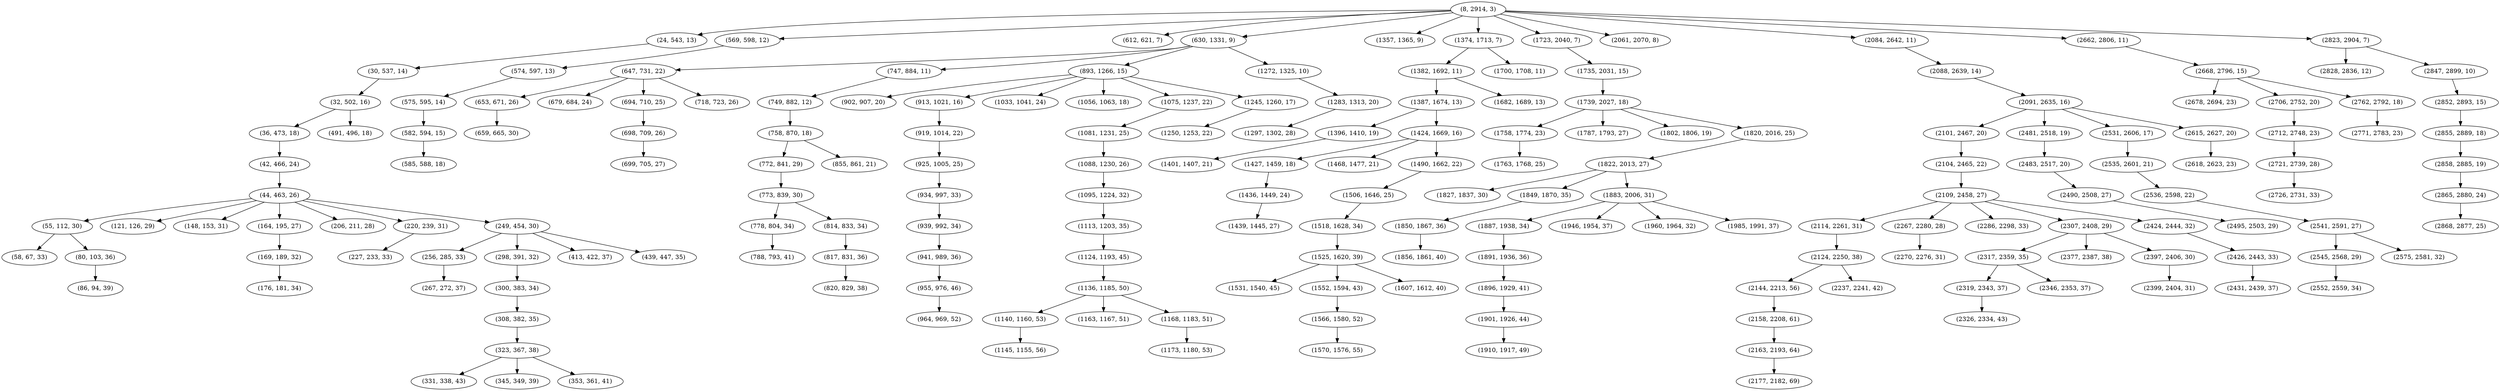 digraph tree {
    "(8, 2914, 3)";
    "(24, 543, 13)";
    "(30, 537, 14)";
    "(32, 502, 16)";
    "(36, 473, 18)";
    "(42, 466, 24)";
    "(44, 463, 26)";
    "(55, 112, 30)";
    "(58, 67, 33)";
    "(80, 103, 36)";
    "(86, 94, 39)";
    "(121, 126, 29)";
    "(148, 153, 31)";
    "(164, 195, 27)";
    "(169, 189, 32)";
    "(176, 181, 34)";
    "(206, 211, 28)";
    "(220, 239, 31)";
    "(227, 233, 33)";
    "(249, 454, 30)";
    "(256, 285, 33)";
    "(267, 272, 37)";
    "(298, 391, 32)";
    "(300, 383, 34)";
    "(308, 382, 35)";
    "(323, 367, 38)";
    "(331, 338, 43)";
    "(345, 349, 39)";
    "(353, 361, 41)";
    "(413, 422, 37)";
    "(439, 447, 35)";
    "(491, 496, 18)";
    "(569, 598, 12)";
    "(574, 597, 13)";
    "(575, 595, 14)";
    "(582, 594, 15)";
    "(585, 588, 18)";
    "(612, 621, 7)";
    "(630, 1331, 9)";
    "(647, 731, 22)";
    "(653, 671, 26)";
    "(659, 665, 30)";
    "(679, 684, 24)";
    "(694, 710, 25)";
    "(698, 709, 26)";
    "(699, 705, 27)";
    "(718, 723, 26)";
    "(747, 884, 11)";
    "(749, 882, 12)";
    "(758, 870, 18)";
    "(772, 841, 29)";
    "(773, 839, 30)";
    "(778, 804, 34)";
    "(788, 793, 41)";
    "(814, 833, 34)";
    "(817, 831, 36)";
    "(820, 829, 38)";
    "(855, 861, 21)";
    "(893, 1266, 15)";
    "(902, 907, 20)";
    "(913, 1021, 16)";
    "(919, 1014, 22)";
    "(925, 1005, 25)";
    "(934, 997, 33)";
    "(939, 992, 34)";
    "(941, 989, 36)";
    "(955, 976, 46)";
    "(964, 969, 52)";
    "(1033, 1041, 24)";
    "(1056, 1063, 18)";
    "(1075, 1237, 22)";
    "(1081, 1231, 25)";
    "(1088, 1230, 26)";
    "(1095, 1224, 32)";
    "(1113, 1203, 35)";
    "(1124, 1193, 45)";
    "(1136, 1185, 50)";
    "(1140, 1160, 53)";
    "(1145, 1155, 56)";
    "(1163, 1167, 51)";
    "(1168, 1183, 51)";
    "(1173, 1180, 53)";
    "(1245, 1260, 17)";
    "(1250, 1253, 22)";
    "(1272, 1325, 10)";
    "(1283, 1313, 20)";
    "(1297, 1302, 28)";
    "(1357, 1365, 9)";
    "(1374, 1713, 7)";
    "(1382, 1692, 11)";
    "(1387, 1674, 13)";
    "(1396, 1410, 19)";
    "(1401, 1407, 21)";
    "(1424, 1669, 16)";
    "(1427, 1459, 18)";
    "(1436, 1449, 24)";
    "(1439, 1445, 27)";
    "(1468, 1477, 21)";
    "(1490, 1662, 22)";
    "(1506, 1646, 25)";
    "(1518, 1628, 34)";
    "(1525, 1620, 39)";
    "(1531, 1540, 45)";
    "(1552, 1594, 43)";
    "(1566, 1580, 52)";
    "(1570, 1576, 55)";
    "(1607, 1612, 40)";
    "(1682, 1689, 13)";
    "(1700, 1708, 11)";
    "(1723, 2040, 7)";
    "(1735, 2031, 15)";
    "(1739, 2027, 18)";
    "(1758, 1774, 23)";
    "(1763, 1768, 25)";
    "(1787, 1793, 27)";
    "(1802, 1806, 19)";
    "(1820, 2016, 25)";
    "(1822, 2013, 27)";
    "(1827, 1837, 30)";
    "(1849, 1870, 35)";
    "(1850, 1867, 36)";
    "(1856, 1861, 40)";
    "(1883, 2006, 31)";
    "(1887, 1938, 34)";
    "(1891, 1936, 36)";
    "(1896, 1929, 41)";
    "(1901, 1926, 44)";
    "(1910, 1917, 49)";
    "(1946, 1954, 37)";
    "(1960, 1964, 32)";
    "(1985, 1991, 37)";
    "(2061, 2070, 8)";
    "(2084, 2642, 11)";
    "(2088, 2639, 14)";
    "(2091, 2635, 16)";
    "(2101, 2467, 20)";
    "(2104, 2465, 22)";
    "(2109, 2458, 27)";
    "(2114, 2261, 31)";
    "(2124, 2250, 38)";
    "(2144, 2213, 56)";
    "(2158, 2208, 61)";
    "(2163, 2193, 64)";
    "(2177, 2182, 69)";
    "(2237, 2241, 42)";
    "(2267, 2280, 28)";
    "(2270, 2276, 31)";
    "(2286, 2298, 33)";
    "(2307, 2408, 29)";
    "(2317, 2359, 35)";
    "(2319, 2343, 37)";
    "(2326, 2334, 43)";
    "(2346, 2353, 37)";
    "(2377, 2387, 38)";
    "(2397, 2406, 30)";
    "(2399, 2404, 31)";
    "(2424, 2444, 32)";
    "(2426, 2443, 33)";
    "(2431, 2439, 37)";
    "(2481, 2518, 19)";
    "(2483, 2517, 20)";
    "(2490, 2508, 27)";
    "(2495, 2503, 29)";
    "(2531, 2606, 17)";
    "(2535, 2601, 21)";
    "(2536, 2598, 22)";
    "(2541, 2591, 27)";
    "(2545, 2568, 29)";
    "(2552, 2559, 34)";
    "(2575, 2581, 32)";
    "(2615, 2627, 20)";
    "(2618, 2623, 23)";
    "(2662, 2806, 11)";
    "(2668, 2796, 15)";
    "(2678, 2694, 23)";
    "(2706, 2752, 20)";
    "(2712, 2748, 23)";
    "(2721, 2739, 28)";
    "(2726, 2731, 33)";
    "(2762, 2792, 18)";
    "(2771, 2783, 23)";
    "(2823, 2904, 7)";
    "(2828, 2836, 12)";
    "(2847, 2899, 10)";
    "(2852, 2893, 15)";
    "(2855, 2889, 18)";
    "(2858, 2885, 19)";
    "(2865, 2880, 24)";
    "(2868, 2877, 25)";
    "(8, 2914, 3)" -> "(24, 543, 13)";
    "(8, 2914, 3)" -> "(569, 598, 12)";
    "(8, 2914, 3)" -> "(612, 621, 7)";
    "(8, 2914, 3)" -> "(630, 1331, 9)";
    "(8, 2914, 3)" -> "(1357, 1365, 9)";
    "(8, 2914, 3)" -> "(1374, 1713, 7)";
    "(8, 2914, 3)" -> "(1723, 2040, 7)";
    "(8, 2914, 3)" -> "(2061, 2070, 8)";
    "(8, 2914, 3)" -> "(2084, 2642, 11)";
    "(8, 2914, 3)" -> "(2662, 2806, 11)";
    "(8, 2914, 3)" -> "(2823, 2904, 7)";
    "(24, 543, 13)" -> "(30, 537, 14)";
    "(30, 537, 14)" -> "(32, 502, 16)";
    "(32, 502, 16)" -> "(36, 473, 18)";
    "(32, 502, 16)" -> "(491, 496, 18)";
    "(36, 473, 18)" -> "(42, 466, 24)";
    "(42, 466, 24)" -> "(44, 463, 26)";
    "(44, 463, 26)" -> "(55, 112, 30)";
    "(44, 463, 26)" -> "(121, 126, 29)";
    "(44, 463, 26)" -> "(148, 153, 31)";
    "(44, 463, 26)" -> "(164, 195, 27)";
    "(44, 463, 26)" -> "(206, 211, 28)";
    "(44, 463, 26)" -> "(220, 239, 31)";
    "(44, 463, 26)" -> "(249, 454, 30)";
    "(55, 112, 30)" -> "(58, 67, 33)";
    "(55, 112, 30)" -> "(80, 103, 36)";
    "(80, 103, 36)" -> "(86, 94, 39)";
    "(164, 195, 27)" -> "(169, 189, 32)";
    "(169, 189, 32)" -> "(176, 181, 34)";
    "(220, 239, 31)" -> "(227, 233, 33)";
    "(249, 454, 30)" -> "(256, 285, 33)";
    "(249, 454, 30)" -> "(298, 391, 32)";
    "(249, 454, 30)" -> "(413, 422, 37)";
    "(249, 454, 30)" -> "(439, 447, 35)";
    "(256, 285, 33)" -> "(267, 272, 37)";
    "(298, 391, 32)" -> "(300, 383, 34)";
    "(300, 383, 34)" -> "(308, 382, 35)";
    "(308, 382, 35)" -> "(323, 367, 38)";
    "(323, 367, 38)" -> "(331, 338, 43)";
    "(323, 367, 38)" -> "(345, 349, 39)";
    "(323, 367, 38)" -> "(353, 361, 41)";
    "(569, 598, 12)" -> "(574, 597, 13)";
    "(574, 597, 13)" -> "(575, 595, 14)";
    "(575, 595, 14)" -> "(582, 594, 15)";
    "(582, 594, 15)" -> "(585, 588, 18)";
    "(630, 1331, 9)" -> "(647, 731, 22)";
    "(630, 1331, 9)" -> "(747, 884, 11)";
    "(630, 1331, 9)" -> "(893, 1266, 15)";
    "(630, 1331, 9)" -> "(1272, 1325, 10)";
    "(647, 731, 22)" -> "(653, 671, 26)";
    "(647, 731, 22)" -> "(679, 684, 24)";
    "(647, 731, 22)" -> "(694, 710, 25)";
    "(647, 731, 22)" -> "(718, 723, 26)";
    "(653, 671, 26)" -> "(659, 665, 30)";
    "(694, 710, 25)" -> "(698, 709, 26)";
    "(698, 709, 26)" -> "(699, 705, 27)";
    "(747, 884, 11)" -> "(749, 882, 12)";
    "(749, 882, 12)" -> "(758, 870, 18)";
    "(758, 870, 18)" -> "(772, 841, 29)";
    "(758, 870, 18)" -> "(855, 861, 21)";
    "(772, 841, 29)" -> "(773, 839, 30)";
    "(773, 839, 30)" -> "(778, 804, 34)";
    "(773, 839, 30)" -> "(814, 833, 34)";
    "(778, 804, 34)" -> "(788, 793, 41)";
    "(814, 833, 34)" -> "(817, 831, 36)";
    "(817, 831, 36)" -> "(820, 829, 38)";
    "(893, 1266, 15)" -> "(902, 907, 20)";
    "(893, 1266, 15)" -> "(913, 1021, 16)";
    "(893, 1266, 15)" -> "(1033, 1041, 24)";
    "(893, 1266, 15)" -> "(1056, 1063, 18)";
    "(893, 1266, 15)" -> "(1075, 1237, 22)";
    "(893, 1266, 15)" -> "(1245, 1260, 17)";
    "(913, 1021, 16)" -> "(919, 1014, 22)";
    "(919, 1014, 22)" -> "(925, 1005, 25)";
    "(925, 1005, 25)" -> "(934, 997, 33)";
    "(934, 997, 33)" -> "(939, 992, 34)";
    "(939, 992, 34)" -> "(941, 989, 36)";
    "(941, 989, 36)" -> "(955, 976, 46)";
    "(955, 976, 46)" -> "(964, 969, 52)";
    "(1075, 1237, 22)" -> "(1081, 1231, 25)";
    "(1081, 1231, 25)" -> "(1088, 1230, 26)";
    "(1088, 1230, 26)" -> "(1095, 1224, 32)";
    "(1095, 1224, 32)" -> "(1113, 1203, 35)";
    "(1113, 1203, 35)" -> "(1124, 1193, 45)";
    "(1124, 1193, 45)" -> "(1136, 1185, 50)";
    "(1136, 1185, 50)" -> "(1140, 1160, 53)";
    "(1136, 1185, 50)" -> "(1163, 1167, 51)";
    "(1136, 1185, 50)" -> "(1168, 1183, 51)";
    "(1140, 1160, 53)" -> "(1145, 1155, 56)";
    "(1168, 1183, 51)" -> "(1173, 1180, 53)";
    "(1245, 1260, 17)" -> "(1250, 1253, 22)";
    "(1272, 1325, 10)" -> "(1283, 1313, 20)";
    "(1283, 1313, 20)" -> "(1297, 1302, 28)";
    "(1374, 1713, 7)" -> "(1382, 1692, 11)";
    "(1374, 1713, 7)" -> "(1700, 1708, 11)";
    "(1382, 1692, 11)" -> "(1387, 1674, 13)";
    "(1382, 1692, 11)" -> "(1682, 1689, 13)";
    "(1387, 1674, 13)" -> "(1396, 1410, 19)";
    "(1387, 1674, 13)" -> "(1424, 1669, 16)";
    "(1396, 1410, 19)" -> "(1401, 1407, 21)";
    "(1424, 1669, 16)" -> "(1427, 1459, 18)";
    "(1424, 1669, 16)" -> "(1468, 1477, 21)";
    "(1424, 1669, 16)" -> "(1490, 1662, 22)";
    "(1427, 1459, 18)" -> "(1436, 1449, 24)";
    "(1436, 1449, 24)" -> "(1439, 1445, 27)";
    "(1490, 1662, 22)" -> "(1506, 1646, 25)";
    "(1506, 1646, 25)" -> "(1518, 1628, 34)";
    "(1518, 1628, 34)" -> "(1525, 1620, 39)";
    "(1525, 1620, 39)" -> "(1531, 1540, 45)";
    "(1525, 1620, 39)" -> "(1552, 1594, 43)";
    "(1525, 1620, 39)" -> "(1607, 1612, 40)";
    "(1552, 1594, 43)" -> "(1566, 1580, 52)";
    "(1566, 1580, 52)" -> "(1570, 1576, 55)";
    "(1723, 2040, 7)" -> "(1735, 2031, 15)";
    "(1735, 2031, 15)" -> "(1739, 2027, 18)";
    "(1739, 2027, 18)" -> "(1758, 1774, 23)";
    "(1739, 2027, 18)" -> "(1787, 1793, 27)";
    "(1739, 2027, 18)" -> "(1802, 1806, 19)";
    "(1739, 2027, 18)" -> "(1820, 2016, 25)";
    "(1758, 1774, 23)" -> "(1763, 1768, 25)";
    "(1820, 2016, 25)" -> "(1822, 2013, 27)";
    "(1822, 2013, 27)" -> "(1827, 1837, 30)";
    "(1822, 2013, 27)" -> "(1849, 1870, 35)";
    "(1822, 2013, 27)" -> "(1883, 2006, 31)";
    "(1849, 1870, 35)" -> "(1850, 1867, 36)";
    "(1850, 1867, 36)" -> "(1856, 1861, 40)";
    "(1883, 2006, 31)" -> "(1887, 1938, 34)";
    "(1883, 2006, 31)" -> "(1946, 1954, 37)";
    "(1883, 2006, 31)" -> "(1960, 1964, 32)";
    "(1883, 2006, 31)" -> "(1985, 1991, 37)";
    "(1887, 1938, 34)" -> "(1891, 1936, 36)";
    "(1891, 1936, 36)" -> "(1896, 1929, 41)";
    "(1896, 1929, 41)" -> "(1901, 1926, 44)";
    "(1901, 1926, 44)" -> "(1910, 1917, 49)";
    "(2084, 2642, 11)" -> "(2088, 2639, 14)";
    "(2088, 2639, 14)" -> "(2091, 2635, 16)";
    "(2091, 2635, 16)" -> "(2101, 2467, 20)";
    "(2091, 2635, 16)" -> "(2481, 2518, 19)";
    "(2091, 2635, 16)" -> "(2531, 2606, 17)";
    "(2091, 2635, 16)" -> "(2615, 2627, 20)";
    "(2101, 2467, 20)" -> "(2104, 2465, 22)";
    "(2104, 2465, 22)" -> "(2109, 2458, 27)";
    "(2109, 2458, 27)" -> "(2114, 2261, 31)";
    "(2109, 2458, 27)" -> "(2267, 2280, 28)";
    "(2109, 2458, 27)" -> "(2286, 2298, 33)";
    "(2109, 2458, 27)" -> "(2307, 2408, 29)";
    "(2109, 2458, 27)" -> "(2424, 2444, 32)";
    "(2114, 2261, 31)" -> "(2124, 2250, 38)";
    "(2124, 2250, 38)" -> "(2144, 2213, 56)";
    "(2124, 2250, 38)" -> "(2237, 2241, 42)";
    "(2144, 2213, 56)" -> "(2158, 2208, 61)";
    "(2158, 2208, 61)" -> "(2163, 2193, 64)";
    "(2163, 2193, 64)" -> "(2177, 2182, 69)";
    "(2267, 2280, 28)" -> "(2270, 2276, 31)";
    "(2307, 2408, 29)" -> "(2317, 2359, 35)";
    "(2307, 2408, 29)" -> "(2377, 2387, 38)";
    "(2307, 2408, 29)" -> "(2397, 2406, 30)";
    "(2317, 2359, 35)" -> "(2319, 2343, 37)";
    "(2317, 2359, 35)" -> "(2346, 2353, 37)";
    "(2319, 2343, 37)" -> "(2326, 2334, 43)";
    "(2397, 2406, 30)" -> "(2399, 2404, 31)";
    "(2424, 2444, 32)" -> "(2426, 2443, 33)";
    "(2426, 2443, 33)" -> "(2431, 2439, 37)";
    "(2481, 2518, 19)" -> "(2483, 2517, 20)";
    "(2483, 2517, 20)" -> "(2490, 2508, 27)";
    "(2490, 2508, 27)" -> "(2495, 2503, 29)";
    "(2531, 2606, 17)" -> "(2535, 2601, 21)";
    "(2535, 2601, 21)" -> "(2536, 2598, 22)";
    "(2536, 2598, 22)" -> "(2541, 2591, 27)";
    "(2541, 2591, 27)" -> "(2545, 2568, 29)";
    "(2541, 2591, 27)" -> "(2575, 2581, 32)";
    "(2545, 2568, 29)" -> "(2552, 2559, 34)";
    "(2615, 2627, 20)" -> "(2618, 2623, 23)";
    "(2662, 2806, 11)" -> "(2668, 2796, 15)";
    "(2668, 2796, 15)" -> "(2678, 2694, 23)";
    "(2668, 2796, 15)" -> "(2706, 2752, 20)";
    "(2668, 2796, 15)" -> "(2762, 2792, 18)";
    "(2706, 2752, 20)" -> "(2712, 2748, 23)";
    "(2712, 2748, 23)" -> "(2721, 2739, 28)";
    "(2721, 2739, 28)" -> "(2726, 2731, 33)";
    "(2762, 2792, 18)" -> "(2771, 2783, 23)";
    "(2823, 2904, 7)" -> "(2828, 2836, 12)";
    "(2823, 2904, 7)" -> "(2847, 2899, 10)";
    "(2847, 2899, 10)" -> "(2852, 2893, 15)";
    "(2852, 2893, 15)" -> "(2855, 2889, 18)";
    "(2855, 2889, 18)" -> "(2858, 2885, 19)";
    "(2858, 2885, 19)" -> "(2865, 2880, 24)";
    "(2865, 2880, 24)" -> "(2868, 2877, 25)";
}
